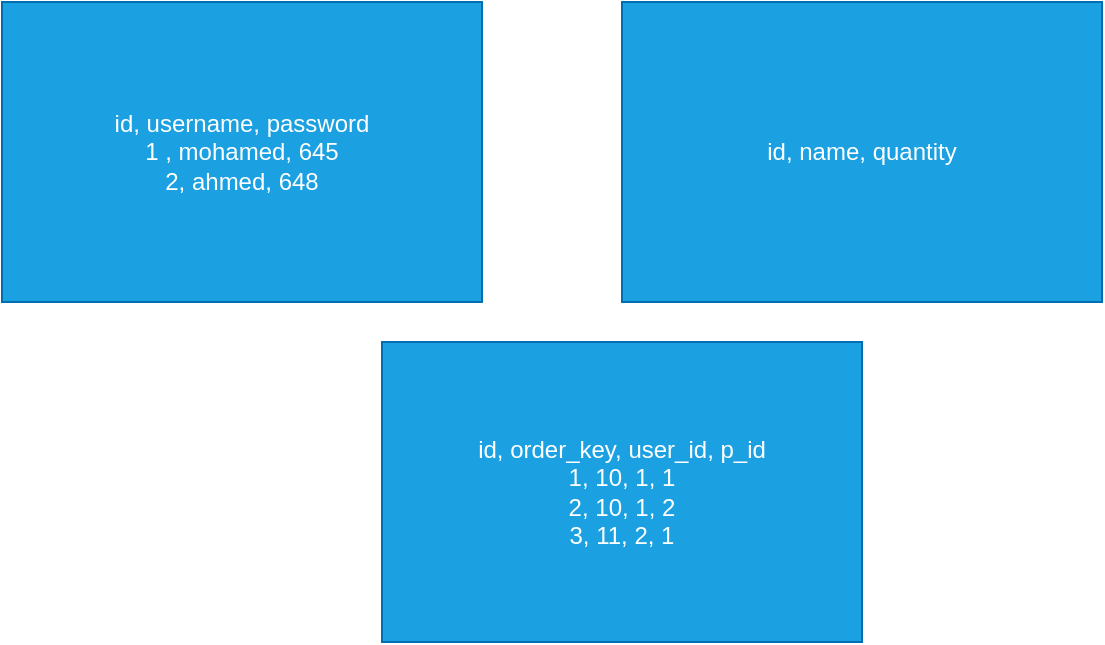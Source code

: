 <mxfile>
    <diagram id="VszEqyM40c7F1RxRw8hJ" name="Page-1">
        <mxGraphModel dx="356" dy="219" grid="1" gridSize="10" guides="1" tooltips="1" connect="1" arrows="1" fold="1" page="1" pageScale="1" pageWidth="850" pageHeight="1100" math="0" shadow="0">
            <root>
                <mxCell id="0"/>
                <mxCell id="1" parent="0"/>
                <mxCell id="2" value="id, username, password&lt;br&gt;1 , mohamed, 645&lt;br&gt;2, ahmed, 648" style="rounded=0;whiteSpace=wrap;html=1;fillColor=#1ba1e2;fontColor=#ffffff;strokeColor=#006EAF;" vertex="1" parent="1">
                    <mxGeometry x="50" y="60" width="240" height="150" as="geometry"/>
                </mxCell>
                <mxCell id="3" value="id, name, quantity" style="rounded=0;whiteSpace=wrap;html=1;fillColor=#1ba1e2;fontColor=#ffffff;strokeColor=#006EAF;" vertex="1" parent="1">
                    <mxGeometry x="360" y="60" width="240" height="150" as="geometry"/>
                </mxCell>
                <mxCell id="4" value="id, order_key, user_id, p_id&lt;br&gt;1, 10, 1, 1&lt;br&gt;2, 10, 1, 2&lt;br&gt;3, 11, 2, 1&lt;br&gt;" style="rounded=0;whiteSpace=wrap;html=1;fillColor=#1ba1e2;fontColor=#ffffff;strokeColor=#006EAF;" vertex="1" parent="1">
                    <mxGeometry x="240" y="230" width="240" height="150" as="geometry"/>
                </mxCell>
            </root>
        </mxGraphModel>
    </diagram>
</mxfile>